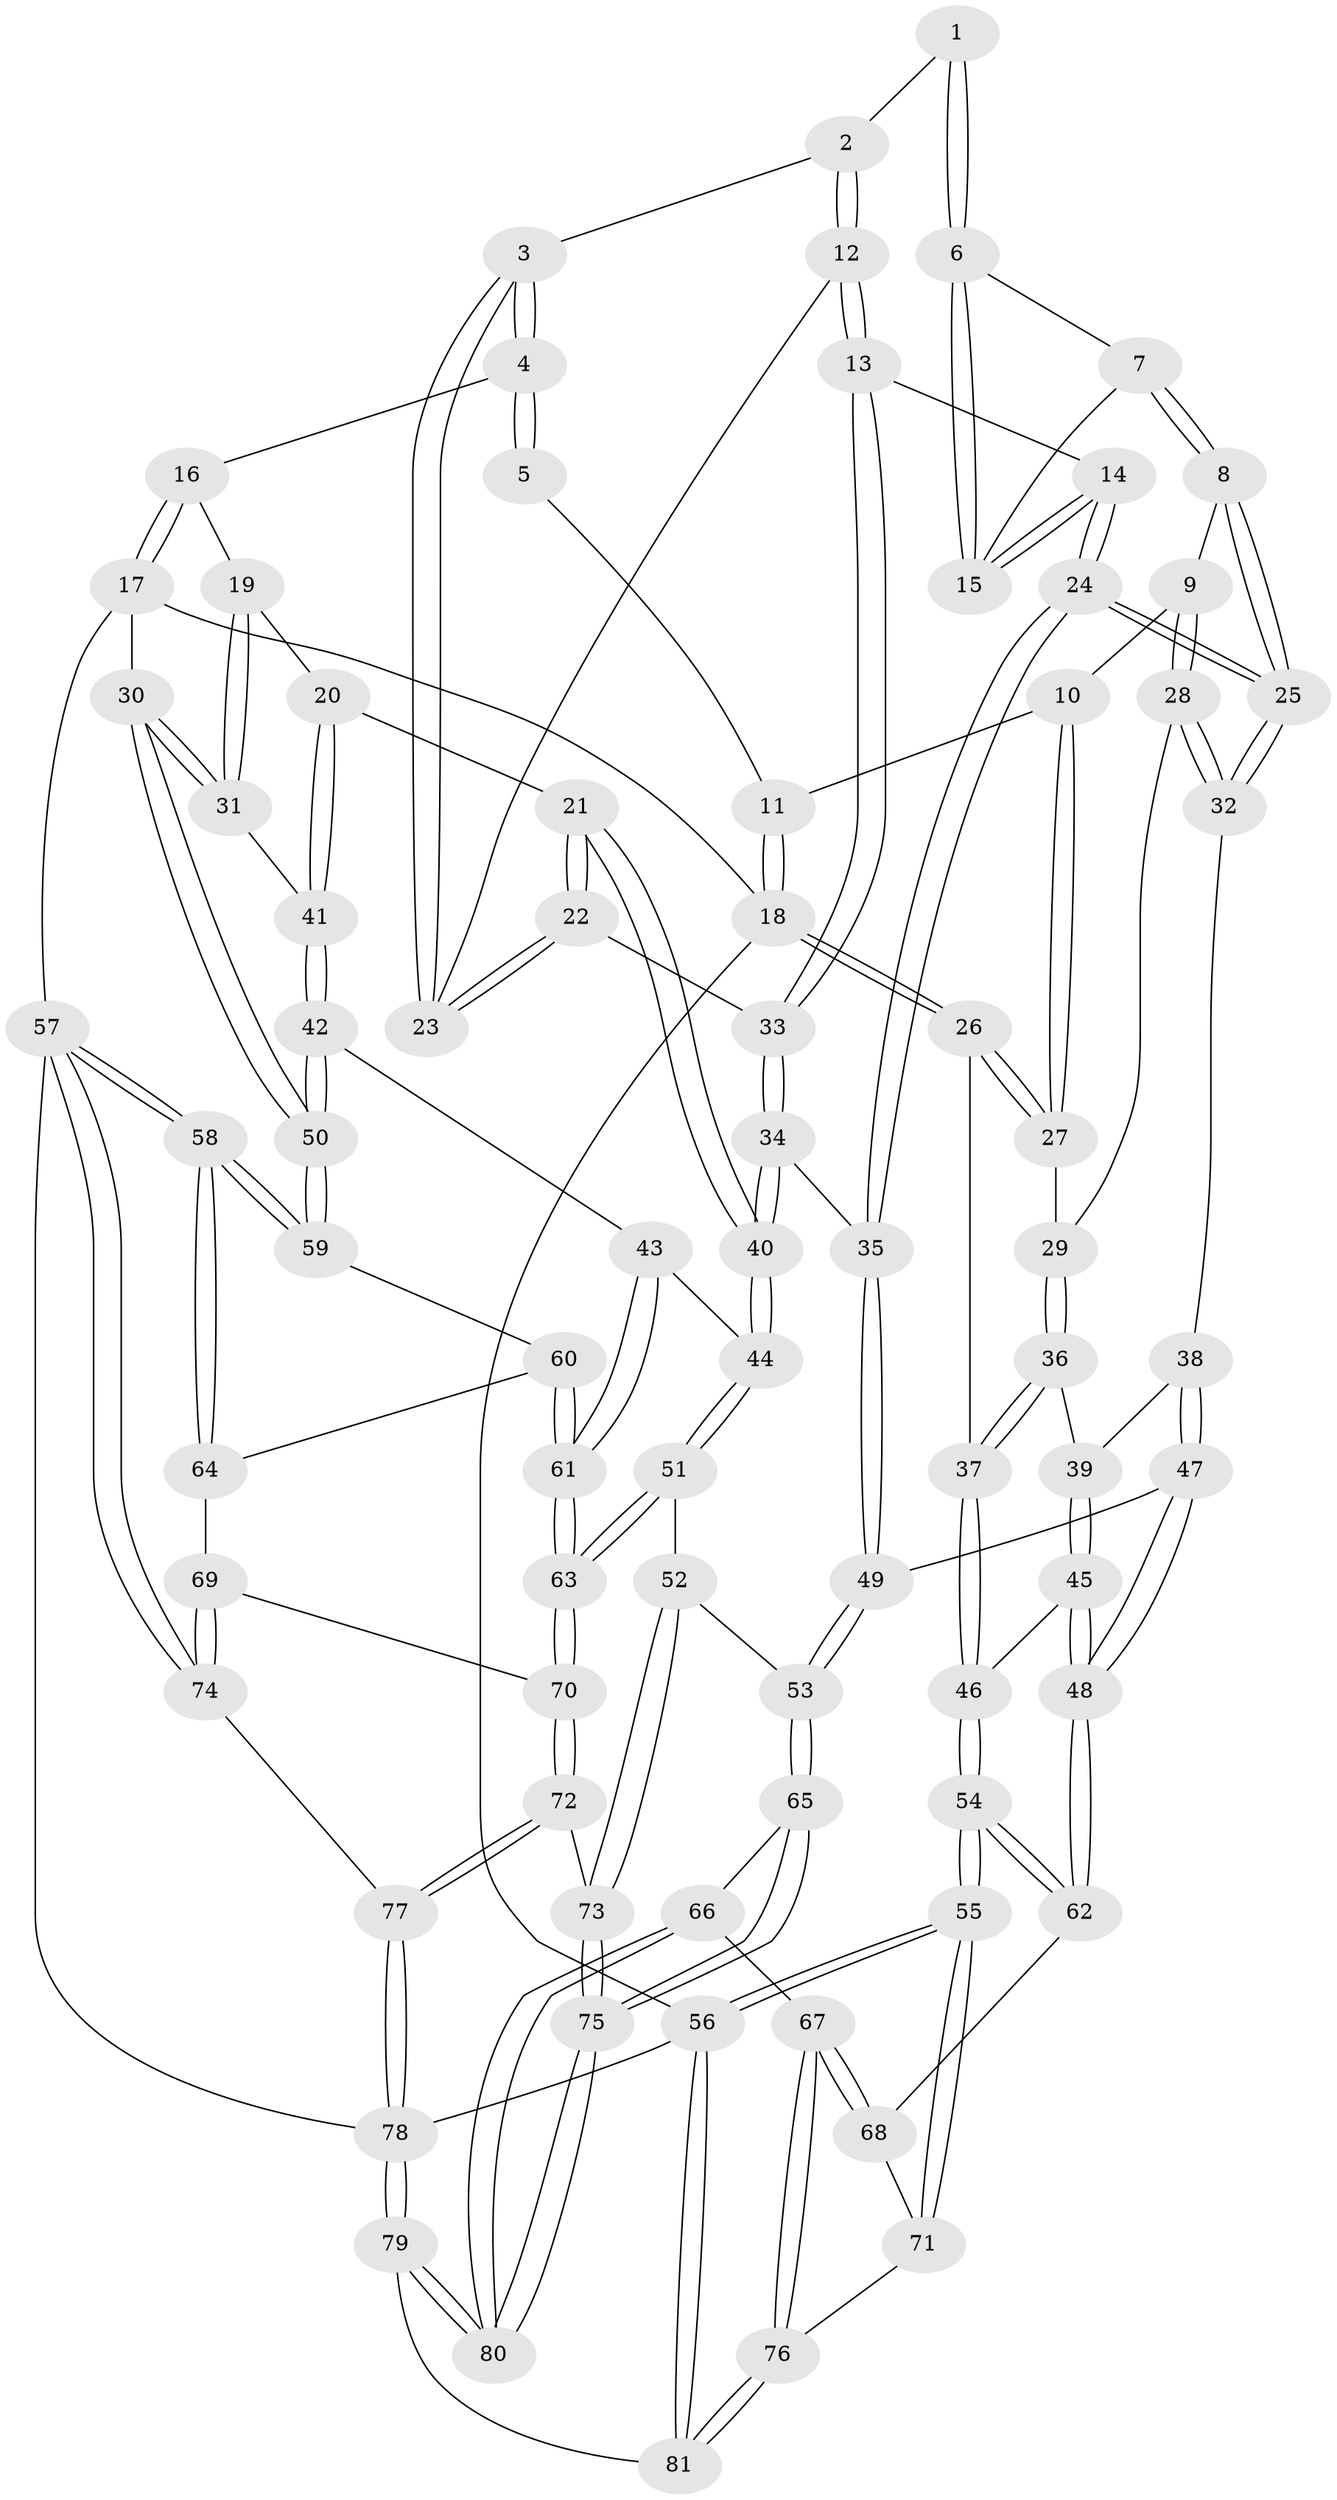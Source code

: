 // coarse degree distribution, {3: 0.20833333333333334, 4: 0.3541666666666667, 6: 0.14583333333333334, 5: 0.25, 7: 0.041666666666666664}
// Generated by graph-tools (version 1.1) at 2025/42/03/06/25 10:42:30]
// undirected, 81 vertices, 199 edges
graph export_dot {
graph [start="1"]
  node [color=gray90,style=filled];
  1 [pos="+0.37826427469888546+0"];
  2 [pos="+0.44968237077526724+0"];
  3 [pos="+0.6089634248673175+0.06684510359903066"];
  4 [pos="+0.7372794225790166+0"];
  5 [pos="+0.3456405290724193+0"];
  6 [pos="+0.39352481429759417+0"];
  7 [pos="+0.3320583978101475+0.07628193048871702"];
  8 [pos="+0.2624390931941661+0.10227529199984943"];
  9 [pos="+0.20832321615652996+0.018675882263999005"];
  10 [pos="+0.1861190404871334+0"];
  11 [pos="+0.20673332167023678+0"];
  12 [pos="+0.5321633029366305+0.11667455560788197"];
  13 [pos="+0.5187142516130926+0.12475944491228372"];
  14 [pos="+0.4401787551212831+0.14765317397067546"];
  15 [pos="+0.4027470826567403+0.05933742531927227"];
  16 [pos="+0.8714982312596218+0"];
  17 [pos="+1+0"];
  18 [pos="+0+0"];
  19 [pos="+0.7889584140097969+0.1065493815932867"];
  20 [pos="+0.7043583154019485+0.21571749597369042"];
  21 [pos="+0.7016432215137853+0.21495735140358932"];
  22 [pos="+0.684294822708527+0.20491202168719774"];
  23 [pos="+0.597090564663814+0.10083404900825511"];
  24 [pos="+0.34315601599727535+0.2486229563721704"];
  25 [pos="+0.32248382639579826+0.24034192144381683"];
  26 [pos="+0+0.14407949133231762"];
  27 [pos="+0.06796321109588215+0.08575024856800077"];
  28 [pos="+0.14339840152554184+0.18336116303124758"];
  29 [pos="+0.09263233643805344+0.1958321396277144"];
  30 [pos="+1+0.2672896105539487"];
  31 [pos="+1+0.2355890017220367"];
  32 [pos="+0.2907888578067522+0.24812891192639516"];
  33 [pos="+0.5416339951101431+0.2790932053643817"];
  34 [pos="+0.4733577973920797+0.3717975095506033"];
  35 [pos="+0.4071373979827774+0.3649853814719209"];
  36 [pos="+0.08222644778457963+0.2128918847226948"];
  37 [pos="+0+0.27987764613952903"];
  38 [pos="+0.18837189329838988+0.30838118543298476"];
  39 [pos="+0.1346359605572027+0.30816453030402885"];
  40 [pos="+0.5522047285675936+0.41534591597013065"];
  41 [pos="+0.7161979889623482+0.2278230212937619"];
  42 [pos="+0.7715186550944922+0.4594811895040608"];
  43 [pos="+0.7422669606910657+0.48705875468551374"];
  44 [pos="+0.6443206639199707+0.5036274351982607"];
  45 [pos="+0.11525842025888766+0.3256873045332986"];
  46 [pos="+0+0.38188515941806656"];
  47 [pos="+0.21768410871277233+0.5987944177259745"];
  48 [pos="+0.11420944137329106+0.6160347022847182"];
  49 [pos="+0.2673875378908239+0.6003079763363284"];
  50 [pos="+1+0.3779475583069563"];
  51 [pos="+0.5658244126093707+0.6313546879539503"];
  52 [pos="+0.48441922670408477+0.6979212712990973"];
  53 [pos="+0.410267662467927+0.7190308079043579"];
  54 [pos="+0+0.6240337442382998"];
  55 [pos="+0+0.949632153765877"];
  56 [pos="+0+1"];
  57 [pos="+1+0.8539984701399889"];
  58 [pos="+1+0.7962282627160815"];
  59 [pos="+1+0.43393382454085067"];
  60 [pos="+0.8807405226535021+0.6860788929026144"];
  61 [pos="+0.8290811098572537+0.7019722227483002"];
  62 [pos="+0.11418035449998641+0.6160445449245268"];
  63 [pos="+0.7994429551388713+0.7680859320431933"];
  64 [pos="+1+0.7525086096554668"];
  65 [pos="+0.4046727003941528+0.7789681188545688"];
  66 [pos="+0.3730527364695097+0.844071595058823"];
  67 [pos="+0.27016317068665424+0.9790920171148886"];
  68 [pos="+0.14862970416897262+0.7894565487473694"];
  69 [pos="+0.8933620009253384+0.8168163955744766"];
  70 [pos="+0.7971174541188584+0.7949703556116364"];
  71 [pos="+0.10331806947448943+0.8949830972021077"];
  72 [pos="+0.7807864673885078+0.8239633359086544"];
  73 [pos="+0.6874969116977617+0.8513395594037337"];
  74 [pos="+0.9929602328626985+0.8789705435424754"];
  75 [pos="+0.601549204607578+0.9735499328737166"];
  76 [pos="+0.2628865903835159+0.9984739492225849"];
  77 [pos="+0.8495677287288045+0.9993862800126082"];
  78 [pos="+0.8568015597221463+1"];
  79 [pos="+0.5939828443013125+1"];
  80 [pos="+0.5915046971715918+1"];
  81 [pos="+0.23702633021356737+1"];
  1 -- 2;
  1 -- 6;
  1 -- 6;
  2 -- 3;
  2 -- 12;
  2 -- 12;
  3 -- 4;
  3 -- 4;
  3 -- 23;
  3 -- 23;
  4 -- 5;
  4 -- 5;
  4 -- 16;
  5 -- 11;
  6 -- 7;
  6 -- 15;
  6 -- 15;
  7 -- 8;
  7 -- 8;
  7 -- 15;
  8 -- 9;
  8 -- 25;
  8 -- 25;
  9 -- 10;
  9 -- 28;
  9 -- 28;
  10 -- 11;
  10 -- 27;
  10 -- 27;
  11 -- 18;
  11 -- 18;
  12 -- 13;
  12 -- 13;
  12 -- 23;
  13 -- 14;
  13 -- 33;
  13 -- 33;
  14 -- 15;
  14 -- 15;
  14 -- 24;
  14 -- 24;
  16 -- 17;
  16 -- 17;
  16 -- 19;
  17 -- 18;
  17 -- 30;
  17 -- 57;
  18 -- 26;
  18 -- 26;
  18 -- 56;
  19 -- 20;
  19 -- 31;
  19 -- 31;
  20 -- 21;
  20 -- 41;
  20 -- 41;
  21 -- 22;
  21 -- 22;
  21 -- 40;
  21 -- 40;
  22 -- 23;
  22 -- 23;
  22 -- 33;
  24 -- 25;
  24 -- 25;
  24 -- 35;
  24 -- 35;
  25 -- 32;
  25 -- 32;
  26 -- 27;
  26 -- 27;
  26 -- 37;
  27 -- 29;
  28 -- 29;
  28 -- 32;
  28 -- 32;
  29 -- 36;
  29 -- 36;
  30 -- 31;
  30 -- 31;
  30 -- 50;
  30 -- 50;
  31 -- 41;
  32 -- 38;
  33 -- 34;
  33 -- 34;
  34 -- 35;
  34 -- 40;
  34 -- 40;
  35 -- 49;
  35 -- 49;
  36 -- 37;
  36 -- 37;
  36 -- 39;
  37 -- 46;
  37 -- 46;
  38 -- 39;
  38 -- 47;
  38 -- 47;
  39 -- 45;
  39 -- 45;
  40 -- 44;
  40 -- 44;
  41 -- 42;
  41 -- 42;
  42 -- 43;
  42 -- 50;
  42 -- 50;
  43 -- 44;
  43 -- 61;
  43 -- 61;
  44 -- 51;
  44 -- 51;
  45 -- 46;
  45 -- 48;
  45 -- 48;
  46 -- 54;
  46 -- 54;
  47 -- 48;
  47 -- 48;
  47 -- 49;
  48 -- 62;
  48 -- 62;
  49 -- 53;
  49 -- 53;
  50 -- 59;
  50 -- 59;
  51 -- 52;
  51 -- 63;
  51 -- 63;
  52 -- 53;
  52 -- 73;
  52 -- 73;
  53 -- 65;
  53 -- 65;
  54 -- 55;
  54 -- 55;
  54 -- 62;
  54 -- 62;
  55 -- 56;
  55 -- 56;
  55 -- 71;
  55 -- 71;
  56 -- 81;
  56 -- 81;
  56 -- 78;
  57 -- 58;
  57 -- 58;
  57 -- 74;
  57 -- 74;
  57 -- 78;
  58 -- 59;
  58 -- 59;
  58 -- 64;
  58 -- 64;
  59 -- 60;
  60 -- 61;
  60 -- 61;
  60 -- 64;
  61 -- 63;
  61 -- 63;
  62 -- 68;
  63 -- 70;
  63 -- 70;
  64 -- 69;
  65 -- 66;
  65 -- 75;
  65 -- 75;
  66 -- 67;
  66 -- 80;
  66 -- 80;
  67 -- 68;
  67 -- 68;
  67 -- 76;
  67 -- 76;
  68 -- 71;
  69 -- 70;
  69 -- 74;
  69 -- 74;
  70 -- 72;
  70 -- 72;
  71 -- 76;
  72 -- 73;
  72 -- 77;
  72 -- 77;
  73 -- 75;
  73 -- 75;
  74 -- 77;
  75 -- 80;
  75 -- 80;
  76 -- 81;
  76 -- 81;
  77 -- 78;
  77 -- 78;
  78 -- 79;
  78 -- 79;
  79 -- 80;
  79 -- 80;
  79 -- 81;
}
